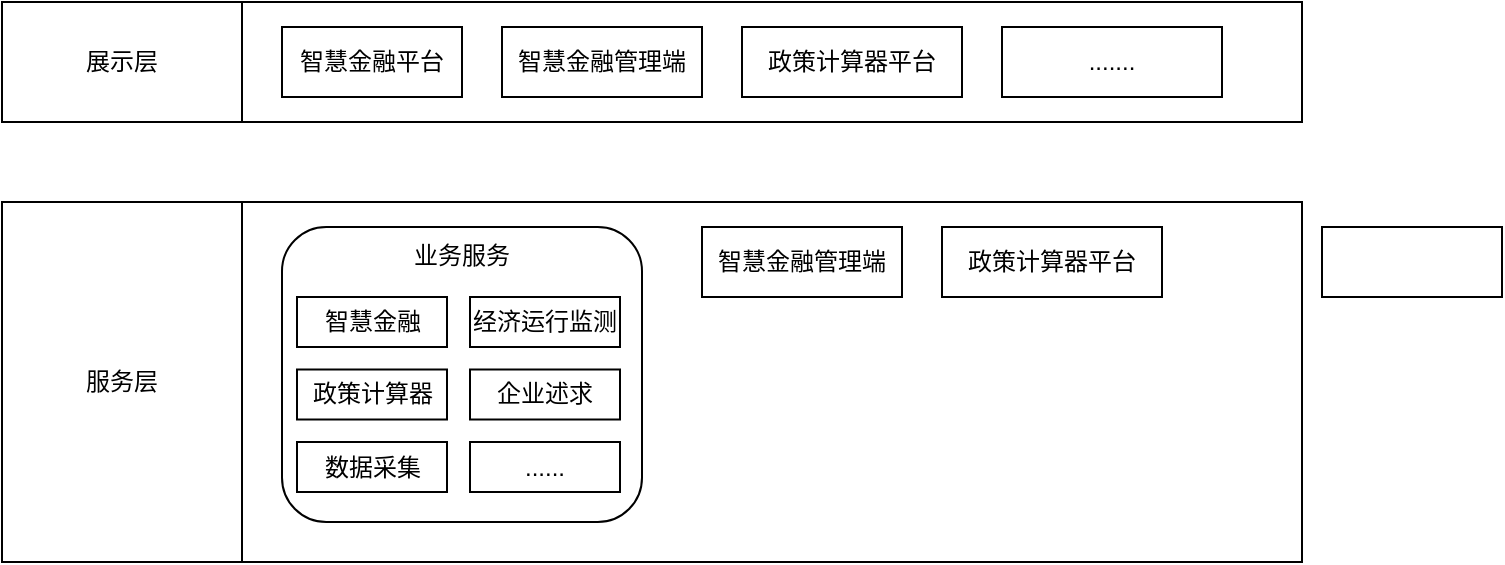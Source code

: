 <mxfile version="21.6.9" type="github">
  <diagram name="第 1 页" id="PB_nf5uyEakX5CC_Q3U3">
    <mxGraphModel dx="1006" dy="458" grid="1" gridSize="10" guides="1" tooltips="1" connect="1" arrows="1" fold="1" page="1" pageScale="1" pageWidth="827" pageHeight="1169" math="0" shadow="0">
      <root>
        <mxCell id="0" />
        <mxCell id="1" parent="0" />
        <mxCell id="RwFWexjP3_oaEFjTqjFq-1" value="" style="rounded=0;whiteSpace=wrap;html=1;" vertex="1" parent="1">
          <mxGeometry x="160" y="190" width="530" height="60" as="geometry" />
        </mxCell>
        <mxCell id="RwFWexjP3_oaEFjTqjFq-2" value="智慧金融平台" style="rounded=0;whiteSpace=wrap;html=1;" vertex="1" parent="1">
          <mxGeometry x="180" y="202.5" width="90" height="35" as="geometry" />
        </mxCell>
        <mxCell id="RwFWexjP3_oaEFjTqjFq-4" value="展示层" style="rounded=0;whiteSpace=wrap;html=1;" vertex="1" parent="1">
          <mxGeometry x="40" y="190" width="120" height="60" as="geometry" />
        </mxCell>
        <mxCell id="RwFWexjP3_oaEFjTqjFq-5" value="政策计算器平台" style="rounded=0;whiteSpace=wrap;html=1;" vertex="1" parent="1">
          <mxGeometry x="410" y="202.5" width="110" height="35" as="geometry" />
        </mxCell>
        <mxCell id="RwFWexjP3_oaEFjTqjFq-7" value="智慧金融管理端" style="rounded=0;whiteSpace=wrap;html=1;" vertex="1" parent="1">
          <mxGeometry x="290" y="202.5" width="100" height="35" as="geometry" />
        </mxCell>
        <mxCell id="RwFWexjP3_oaEFjTqjFq-8" value="......." style="rounded=0;whiteSpace=wrap;html=1;" vertex="1" parent="1">
          <mxGeometry x="540" y="202.5" width="110" height="35" as="geometry" />
        </mxCell>
        <mxCell id="RwFWexjP3_oaEFjTqjFq-9" value="" style="rounded=0;whiteSpace=wrap;html=1;" vertex="1" parent="1">
          <mxGeometry x="160" y="290" width="530" height="180" as="geometry" />
        </mxCell>
        <mxCell id="RwFWexjP3_oaEFjTqjFq-10" value="" style="rounded=0;whiteSpace=wrap;html=1;" vertex="1" parent="1">
          <mxGeometry x="700" y="302.5" width="90" height="35" as="geometry" />
        </mxCell>
        <mxCell id="RwFWexjP3_oaEFjTqjFq-11" value="服务层" style="rounded=0;whiteSpace=wrap;html=1;" vertex="1" parent="1">
          <mxGeometry x="40" y="290" width="120" height="180" as="geometry" />
        </mxCell>
        <mxCell id="RwFWexjP3_oaEFjTqjFq-12" value="政策计算器平台" style="rounded=0;whiteSpace=wrap;html=1;" vertex="1" parent="1">
          <mxGeometry x="510" y="302.5" width="110" height="35" as="geometry" />
        </mxCell>
        <mxCell id="RwFWexjP3_oaEFjTqjFq-13" value="智慧金融管理端" style="rounded=0;whiteSpace=wrap;html=1;" vertex="1" parent="1">
          <mxGeometry x="390" y="302.5" width="100" height="35" as="geometry" />
        </mxCell>
        <mxCell id="RwFWexjP3_oaEFjTqjFq-16" value="&lt;div style=&quot;&quot;&gt;&lt;span style=&quot;background-color: initial;&quot;&gt;业务服务&lt;/span&gt;&lt;/div&gt;" style="rounded=1;whiteSpace=wrap;html=1;align=center;verticalAlign=top;" vertex="1" parent="1">
          <mxGeometry x="180" y="302.5" width="180" height="147.5" as="geometry" />
        </mxCell>
        <mxCell id="RwFWexjP3_oaEFjTqjFq-17" value="智慧金融" style="rounded=0;whiteSpace=wrap;html=1;" vertex="1" parent="1">
          <mxGeometry x="187.5" y="337.5" width="75" height="25" as="geometry" />
        </mxCell>
        <mxCell id="RwFWexjP3_oaEFjTqjFq-18" value="经济运行监测" style="rounded=0;whiteSpace=wrap;html=1;" vertex="1" parent="1">
          <mxGeometry x="274" y="337.5" width="75" height="25" as="geometry" />
        </mxCell>
        <mxCell id="RwFWexjP3_oaEFjTqjFq-19" value="政策计算器" style="rounded=0;whiteSpace=wrap;html=1;" vertex="1" parent="1">
          <mxGeometry x="187.5" y="373.75" width="75" height="25" as="geometry" />
        </mxCell>
        <mxCell id="RwFWexjP3_oaEFjTqjFq-20" value="企业述求" style="rounded=0;whiteSpace=wrap;html=1;" vertex="1" parent="1">
          <mxGeometry x="274" y="373.75" width="75" height="25" as="geometry" />
        </mxCell>
        <mxCell id="RwFWexjP3_oaEFjTqjFq-23" value="......" style="rounded=0;whiteSpace=wrap;html=1;" vertex="1" parent="1">
          <mxGeometry x="274" y="410" width="75" height="25" as="geometry" />
        </mxCell>
        <mxCell id="RwFWexjP3_oaEFjTqjFq-24" value="数据采集" style="rounded=0;whiteSpace=wrap;html=1;" vertex="1" parent="1">
          <mxGeometry x="187.5" y="410" width="75" height="25" as="geometry" />
        </mxCell>
      </root>
    </mxGraphModel>
  </diagram>
</mxfile>

